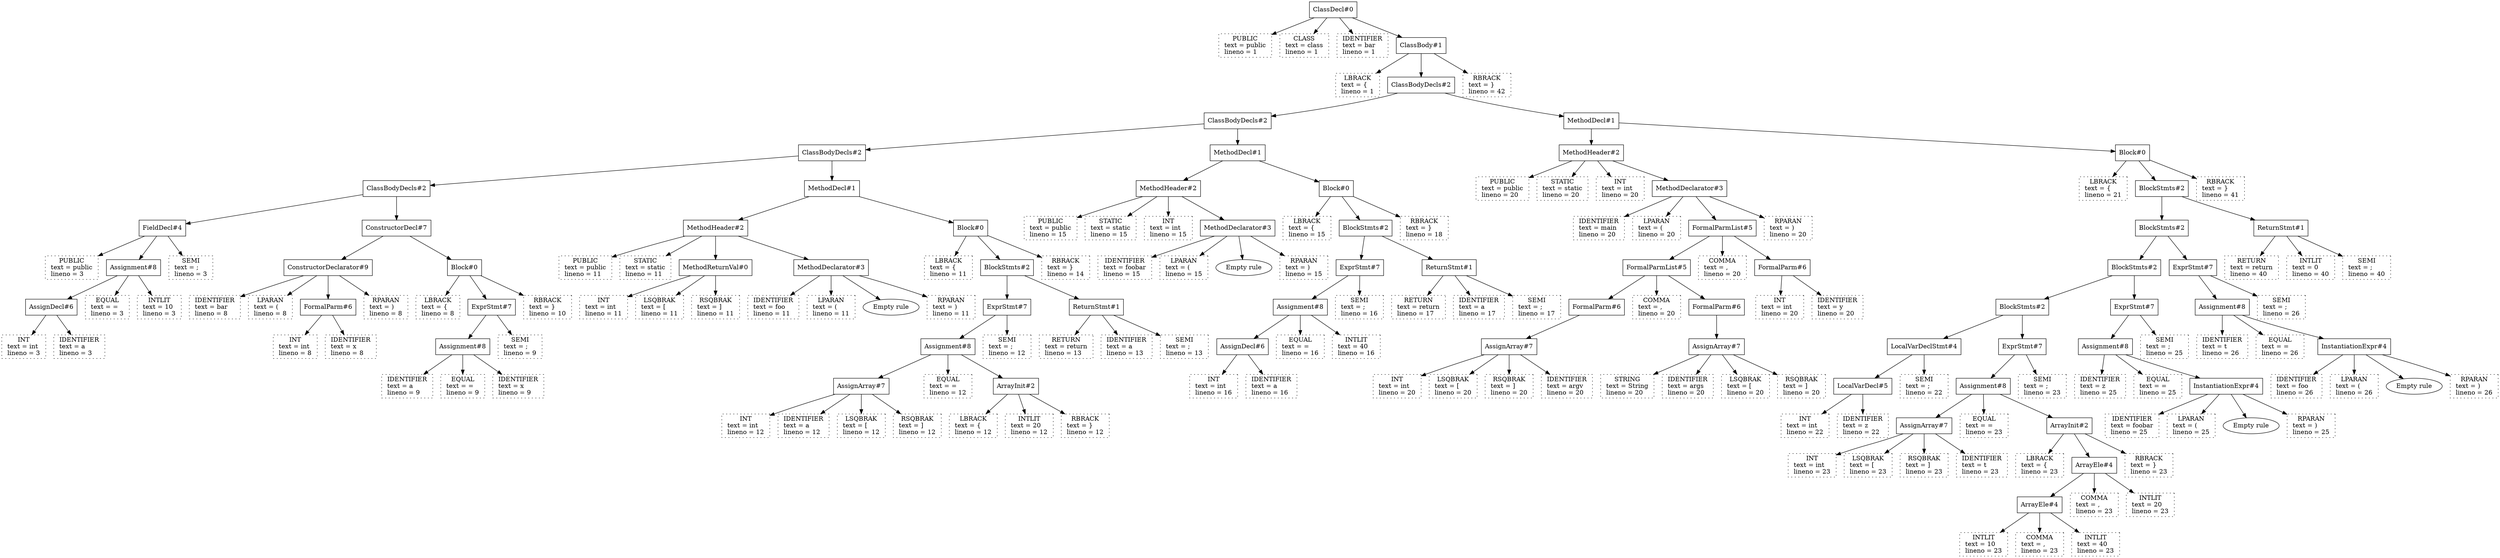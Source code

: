 digraph {
N175 [shape=box label="ClassDecl#0"];
N175 -> N0;
N0 [shape=box style=dotted label=" PUBLIC \n text = public \l lineno = 1 \l"];
N175 -> N1;
N1 [shape=box style=dotted label=" CLASS \n text = class \l lineno = 1 \l"];
N175 -> N2;
N2 [shape=box style=dotted label=" IDENTIFIER \n text = bar \l lineno = 1 \l"];
N175 -> N174;
N174 [shape=box label="ClassBody#1"];
N174 -> N3;
N3 [shape=box style=dotted label=" LBRACK \n text = { \l lineno = 1 \l"];
N174 -> N172;
N172 [shape=box label="ClassBodyDecls#2"];
N172 -> N90;
N90 [shape=box label="ClassBodyDecls#2"];
N90 -> N64;
N64 [shape=box label="ClassBodyDecls#2"];
N64 -> N30;
N30 [shape=box label="ClassBodyDecls#2"];
N30 -> N12;
N12 [shape=box label="FieldDecl#4"];
N12 -> N4;
N4 [shape=box style=dotted label=" PUBLIC \n text = public \l lineno = 3 \l"];
N12 -> N11;
N11 [shape=box label="Assignment#8"];
N11 -> N8;
N8 [shape=box label="AssignDecl#6"];
N8 -> N5;
N5 [shape=box style=dotted label=" INT \n text = int \l lineno = 3 \l"];
N8 -> N6;
N6 [shape=box style=dotted label=" IDENTIFIER \n text = a \l lineno = 3 \l"];
N11 -> N7;
N7 [shape=box style=dotted label=" EQUAL \n text = = \l lineno = 3 \l"];
N11 -> N9;
N9 [shape=box style=dotted label=" INTLIT \n text = 10 \l lineno = 3 \l"];
N12 -> N10;
N10 [shape=box style=dotted label=" SEMI \n text = ; \l lineno = 3 \l"];
N30 -> N29;
N29 [shape=box label="ConstructorDecl#7"];
N29 -> N19;
N19 [shape=box label="ConstructorDeclarator#9"];
N19 -> N13;
N13 [shape=box style=dotted label=" IDENTIFIER \n text = bar \l lineno = 8 \l"];
N19 -> N14;
N14 [shape=box style=dotted label=" LPARAN \n text = ( \l lineno = 8 \l"];
N19 -> N18;
N18 [shape=box label="FormalParm#6"];
N18 -> N15;
N15 [shape=box style=dotted label=" INT \n text = int \l lineno = 8 \l"];
N18 -> N16;
N16 [shape=box style=dotted label=" IDENTIFIER \n text = x \l lineno = 8 \l"];
N19 -> N17;
N17 [shape=box style=dotted label=" RPARAN \n text = ) \l lineno = 8 \l"];
N29 -> N28;
N28 [shape=box label="Block#0"];
N28 -> N20;
N20 [shape=box style=dotted label=" LBRACK \n text = { \l lineno = 8 \l"];
N28 -> N26;
N26 [shape=box label="ExprStmt#7"];
N26 -> N25;
N25 [shape=box label="Assignment#8"];
N25 -> N21;
N21 [shape=box style=dotted label=" IDENTIFIER \n text = a \l lineno = 9 \l"];
N25 -> N22;
N22 [shape=box style=dotted label=" EQUAL \n text = = \l lineno = 9 \l"];
N25 -> N23;
N23 [shape=box style=dotted label=" IDENTIFIER \n text = x \l lineno = 9 \l"];
N26 -> N24;
N24 [shape=box style=dotted label=" SEMI \n text = ; \l lineno = 9 \l"];
N28 -> N27;
N27 [shape=box style=dotted label=" RBRACK \n text = } \l lineno = 10 \l"];
N64 -> N63;
N63 [shape=box label="MethodDecl#1"];
N63 -> N41;
N41 [shape=box label="MethodHeader#2"];
N41 -> N31;
N31 [shape=box style=dotted label=" PUBLIC \n text = public \l lineno = 11 \l"];
N41 -> N32;
N32 [shape=box style=dotted label=" STATIC \n text = static \l lineno = 11 \l"];
N41 -> N36;
N36 [shape=box label="MethodReturnVal#0"];
N36 -> N33;
N33 [shape=box style=dotted label=" INT \n text = int \l lineno = 11 \l"];
N36 -> N34;
N34 [shape=box style=dotted label=" LSQBRAK \n text = [ \l lineno = 11 \l"];
N36 -> N35;
N35 [shape=box style=dotted label=" RSQBRAK \n text = ] \l lineno = 11 \l"];
N41 -> N40;
N40 [shape=box label="MethodDeclarator#3"];
N40 -> N37;
N37 [shape=box style=dotted label=" IDENTIFIER \n text = foo \l lineno = 11 \l"];
N40 -> N38;
N38 [shape=box style=dotted label=" LPARAN \n text = ( \l lineno = 11 \l"];
N40 -> N40176;
N40176 [label="Empty rule"];
N40 -> N39;
N39 [shape=box style=dotted label=" RPARAN \n text = ) \l lineno = 11 \l"];
N63 -> N62;
N62 [shape=box label="Block#0"];
N62 -> N42;
N42 [shape=box style=dotted label=" LBRACK \n text = { \l lineno = 11 \l"];
N62 -> N60;
N60 [shape=box label="BlockStmts#2"];
N60 -> N55;
N55 [shape=box label="ExprStmt#7"];
N55 -> N53;
N53 [shape=box label="Assignment#8"];
N53 -> N47;
N47 [shape=box label="AssignArray#7"];
N47 -> N43;
N43 [shape=box style=dotted label=" INT \n text = int \l lineno = 12 \l"];
N47 -> N44;
N44 [shape=box style=dotted label=" IDENTIFIER \n text = a \l lineno = 12 \l"];
N47 -> N45;
N45 [shape=box style=dotted label=" LSQBRAK \n text = [ \l lineno = 12 \l"];
N47 -> N46;
N46 [shape=box style=dotted label=" RSQBRAK \n text = ] \l lineno = 12 \l"];
N53 -> N48;
N48 [shape=box style=dotted label=" EQUAL \n text = = \l lineno = 12 \l"];
N53 -> N52;
N52 [shape=box label="ArrayInit#2"];
N52 -> N49;
N49 [shape=box style=dotted label=" LBRACK \n text = { \l lineno = 12 \l"];
N52 -> N50;
N50 [shape=box style=dotted label=" INTLIT \n text = 20 \l lineno = 12 \l"];
N52 -> N51;
N51 [shape=box style=dotted label=" RBRACK \n text = } \l lineno = 12 \l"];
N55 -> N54;
N54 [shape=box style=dotted label=" SEMI \n text = ; \l lineno = 12 \l"];
N60 -> N59;
N59 [shape=box label="ReturnStmt#1"];
N59 -> N56;
N56 [shape=box style=dotted label=" RETURN \n text = return \l lineno = 13 \l"];
N59 -> N57;
N57 [shape=box style=dotted label=" IDENTIFIER \n text = a \l lineno = 13 \l"];
N59 -> N58;
N58 [shape=box style=dotted label=" SEMI \n text = ; \l lineno = 13 \l"];
N62 -> N61;
N61 [shape=box style=dotted label=" RBRACK \n text = } \l lineno = 14 \l"];
N90 -> N89;
N89 [shape=box label="MethodDecl#1"];
N89 -> N72;
N72 [shape=box label="MethodHeader#2"];
N72 -> N65;
N65 [shape=box style=dotted label=" PUBLIC \n text = public \l lineno = 15 \l"];
N72 -> N66;
N66 [shape=box style=dotted label=" STATIC \n text = static \l lineno = 15 \l"];
N72 -> N67;
N67 [shape=box style=dotted label=" INT \n text = int \l lineno = 15 \l"];
N72 -> N71;
N71 [shape=box label="MethodDeclarator#3"];
N71 -> N68;
N68 [shape=box style=dotted label=" IDENTIFIER \n text = foobar \l lineno = 15 \l"];
N71 -> N69;
N69 [shape=box style=dotted label=" LPARAN \n text = ( \l lineno = 15 \l"];
N71 -> N71177;
N71177 [label="Empty rule"];
N71 -> N70;
N70 [shape=box style=dotted label=" RPARAN \n text = ) \l lineno = 15 \l"];
N89 -> N88;
N88 [shape=box label="Block#0"];
N88 -> N73;
N73 [shape=box style=dotted label=" LBRACK \n text = { \l lineno = 15 \l"];
N88 -> N86;
N86 [shape=box label="BlockStmts#2"];
N86 -> N81;
N81 [shape=box label="ExprStmt#7"];
N81 -> N80;
N80 [shape=box label="Assignment#8"];
N80 -> N77;
N77 [shape=box label="AssignDecl#6"];
N77 -> N74;
N74 [shape=box style=dotted label=" INT \n text = int \l lineno = 16 \l"];
N77 -> N75;
N75 [shape=box style=dotted label=" IDENTIFIER \n text = a \l lineno = 16 \l"];
N80 -> N76;
N76 [shape=box style=dotted label=" EQUAL \n text = = \l lineno = 16 \l"];
N80 -> N78;
N78 [shape=box style=dotted label=" INTLIT \n text = 40 \l lineno = 16 \l"];
N81 -> N79;
N79 [shape=box style=dotted label=" SEMI \n text = ; \l lineno = 16 \l"];
N86 -> N85;
N85 [shape=box label="ReturnStmt#1"];
N85 -> N82;
N82 [shape=box style=dotted label=" RETURN \n text = return \l lineno = 17 \l"];
N85 -> N83;
N83 [shape=box style=dotted label=" IDENTIFIER \n text = a \l lineno = 17 \l"];
N85 -> N84;
N84 [shape=box style=dotted label=" SEMI \n text = ; \l lineno = 17 \l"];
N88 -> N87;
N87 [shape=box style=dotted label=" RBRACK \n text = } \l lineno = 18 \l"];
N172 -> N171;
N171 [shape=box label="MethodDecl#1"];
N171 -> N117;
N117 [shape=box label="MethodHeader#2"];
N117 -> N91;
N91 [shape=box style=dotted label=" PUBLIC \n text = public \l lineno = 20 \l"];
N117 -> N92;
N92 [shape=box style=dotted label=" STATIC \n text = static \l lineno = 20 \l"];
N117 -> N93;
N93 [shape=box style=dotted label=" INT \n text = int \l lineno = 20 \l"];
N117 -> N116;
N116 [shape=box label="MethodDeclarator#3"];
N116 -> N94;
N94 [shape=box style=dotted label=" IDENTIFIER \n text = main \l lineno = 20 \l"];
N116 -> N95;
N95 [shape=box style=dotted label=" LPARAN \n text = ( \l lineno = 20 \l"];
N116 -> N115;
N115 [shape=box label="FormalParmList#5"];
N115 -> N109;
N109 [shape=box label="FormalParmList#5"];
N109 -> N102;
N102 [shape=box label="FormalParm#6"];
N102 -> N101;
N101 [shape=box label="AssignArray#7"];
N101 -> N96;
N96 [shape=box style=dotted label=" INT \n text = int \l lineno = 20 \l"];
N101 -> N97;
N97 [shape=box style=dotted label=" LSQBRAK \n text = [ \l lineno = 20 \l"];
N101 -> N98;
N98 [shape=box style=dotted label=" RSQBRAK \n text = ] \l lineno = 20 \l"];
N101 -> N99;
N99 [shape=box style=dotted label=" IDENTIFIER \n text = argv \l lineno = 20 \l"];
N109 -> N100;
N100 [shape=box style=dotted label=" COMMA \n text = , \l lineno = 20 \l"];
N109 -> N108;
N108 [shape=box label="FormalParm#6"];
N108 -> N107;
N107 [shape=box label="AssignArray#7"];
N107 -> N103;
N103 [shape=box style=dotted label=" STRING \n text = String \l lineno = 20 \l"];
N107 -> N104;
N104 [shape=box style=dotted label=" IDENTIFIER \n text = args \l lineno = 20 \l"];
N107 -> N105;
N105 [shape=box style=dotted label=" LSQBRAK \n text = [ \l lineno = 20 \l"];
N107 -> N106;
N106 [shape=box style=dotted label=" RSQBRAK \n text = ] \l lineno = 20 \l"];
N115 -> N110;
N110 [shape=box style=dotted label=" COMMA \n text = , \l lineno = 20 \l"];
N115 -> N114;
N114 [shape=box label="FormalParm#6"];
N114 -> N111;
N111 [shape=box style=dotted label=" INT \n text = int \l lineno = 20 \l"];
N114 -> N112;
N112 [shape=box style=dotted label=" IDENTIFIER \n text = y \l lineno = 20 \l"];
N116 -> N113;
N113 [shape=box style=dotted label=" RPARAN \n text = ) \l lineno = 20 \l"];
N171 -> N170;
N170 [shape=box label="Block#0"];
N170 -> N118;
N118 [shape=box style=dotted label=" LBRACK \n text = { \l lineno = 21 \l"];
N170 -> N168;
N168 [shape=box label="BlockStmts#2"];
N168 -> N163;
N163 [shape=box label="BlockStmts#2"];
N163 -> N153;
N153 [shape=box label="BlockStmts#2"];
N153 -> N143;
N143 [shape=box label="BlockStmts#2"];
N143 -> N123;
N123 [shape=box label="LocalVarDeclStmt#4"];
N123 -> N122;
N122 [shape=box label="LocalVarDecl#5"];
N122 -> N119;
N119 [shape=box style=dotted label=" INT \n text = int \l lineno = 22 \l"];
N122 -> N120;
N120 [shape=box style=dotted label=" IDENTIFIER \n text = z \l lineno = 22 \l"];
N123 -> N121;
N121 [shape=box style=dotted label=" SEMI \n text = ; \l lineno = 22 \l"];
N143 -> N142;
N142 [shape=box label="ExprStmt#7"];
N142 -> N140;
N140 [shape=box label="Assignment#8"];
N140 -> N129;
N129 [shape=box label="AssignArray#7"];
N129 -> N124;
N124 [shape=box style=dotted label=" INT \n text = int \l lineno = 23 \l"];
N129 -> N125;
N125 [shape=box style=dotted label=" LSQBRAK \n text = [ \l lineno = 23 \l"];
N129 -> N126;
N126 [shape=box style=dotted label=" RSQBRAK \n text = ] \l lineno = 23 \l"];
N129 -> N127;
N127 [shape=box style=dotted label=" IDENTIFIER \n text = t \l lineno = 23 \l"];
N140 -> N128;
N128 [shape=box style=dotted label=" EQUAL \n text = = \l lineno = 23 \l"];
N140 -> N139;
N139 [shape=box label="ArrayInit#2"];
N139 -> N130;
N130 [shape=box style=dotted label=" LBRACK \n text = { \l lineno = 23 \l"];
N139 -> N137;
N137 [shape=box label="ArrayEle#4"];
N137 -> N134;
N134 [shape=box label="ArrayEle#4"];
N134 -> N131;
N131 [shape=box style=dotted label=" INTLIT \n text = 10 \l lineno = 23 \l"];
N134 -> N132;
N132 [shape=box style=dotted label=" COMMA \n text = , \l lineno = 23 \l"];
N134 -> N133;
N133 [shape=box style=dotted label=" INTLIT \n text = 40 \l lineno = 23 \l"];
N137 -> N135;
N135 [shape=box style=dotted label=" COMMA \n text = , \l lineno = 23 \l"];
N137 -> N136;
N136 [shape=box style=dotted label=" INTLIT \n text = 20 \l lineno = 23 \l"];
N139 -> N138;
N138 [shape=box style=dotted label=" RBRACK \n text = } \l lineno = 23 \l"];
N142 -> N141;
N141 [shape=box style=dotted label=" SEMI \n text = ; \l lineno = 23 \l"];
N153 -> N152;
N152 [shape=box label="ExprStmt#7"];
N152 -> N151;
N151 [shape=box label="Assignment#8"];
N151 -> N144;
N144 [shape=box style=dotted label=" IDENTIFIER \n text = z \l lineno = 25 \l"];
N151 -> N145;
N145 [shape=box style=dotted label=" EQUAL \n text = = \l lineno = 25 \l"];
N151 -> N149;
N149 [shape=box label="InstantiationExpr#4"];
N149 -> N146;
N146 [shape=box style=dotted label=" IDENTIFIER \n text = foobar \l lineno = 25 \l"];
N149 -> N147;
N147 [shape=box style=dotted label=" LPARAN \n text = ( \l lineno = 25 \l"];
N149 -> N149178;
N149178 [label="Empty rule"];
N149 -> N148;
N148 [shape=box style=dotted label=" RPARAN \n text = ) \l lineno = 25 \l"];
N152 -> N150;
N150 [shape=box style=dotted label=" SEMI \n text = ; \l lineno = 25 \l"];
N163 -> N162;
N162 [shape=box label="ExprStmt#7"];
N162 -> N161;
N161 [shape=box label="Assignment#8"];
N161 -> N154;
N154 [shape=box style=dotted label=" IDENTIFIER \n text = t \l lineno = 26 \l"];
N161 -> N155;
N155 [shape=box style=dotted label=" EQUAL \n text = = \l lineno = 26 \l"];
N161 -> N159;
N159 [shape=box label="InstantiationExpr#4"];
N159 -> N156;
N156 [shape=box style=dotted label=" IDENTIFIER \n text = foo \l lineno = 26 \l"];
N159 -> N157;
N157 [shape=box style=dotted label=" LPARAN \n text = ( \l lineno = 26 \l"];
N159 -> N159179;
N159179 [label="Empty rule"];
N159 -> N158;
N158 [shape=box style=dotted label=" RPARAN \n text = ) \l lineno = 26 \l"];
N162 -> N160;
N160 [shape=box style=dotted label=" SEMI \n text = ; \l lineno = 26 \l"];
N168 -> N167;
N167 [shape=box label="ReturnStmt#1"];
N167 -> N164;
N164 [shape=box style=dotted label=" RETURN \n text = return \l lineno = 40 \l"];
N167 -> N165;
N165 [shape=box style=dotted label=" INTLIT \n text = 0 \l lineno = 40 \l"];
N167 -> N166;
N166 [shape=box style=dotted label=" SEMI \n text = ; \l lineno = 40 \l"];
N170 -> N169;
N169 [shape=box style=dotted label=" RBRACK \n text = } \l lineno = 41 \l"];
N174 -> N173;
N173 [shape=box style=dotted label=" RBRACK \n text = } \l lineno = 42 \l"];
}
